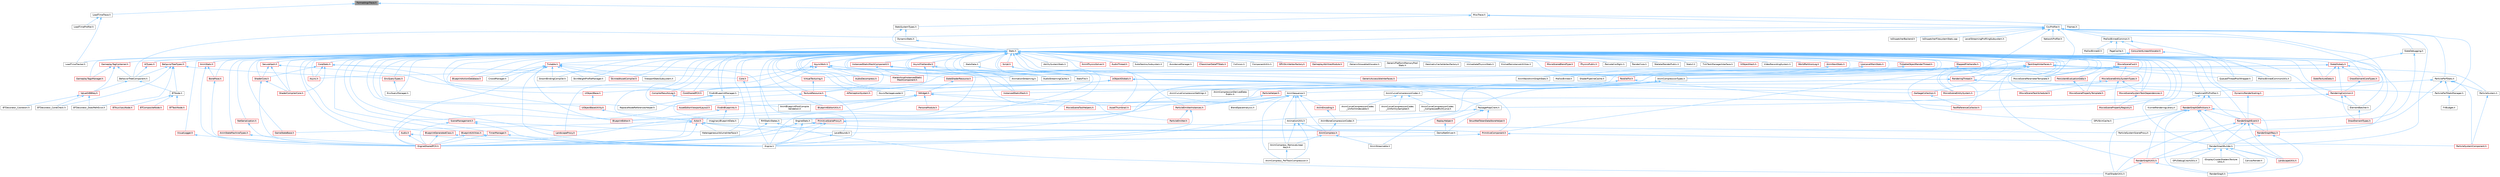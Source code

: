 digraph "FormatArgsTrace.h"
{
 // INTERACTIVE_SVG=YES
 // LATEX_PDF_SIZE
  bgcolor="transparent";
  edge [fontname=Helvetica,fontsize=10,labelfontname=Helvetica,labelfontsize=10];
  node [fontname=Helvetica,fontsize=10,shape=box,height=0.2,width=0.4];
  Node1 [id="Node000001",label="FormatArgsTrace.h",height=0.2,width=0.4,color="gray40", fillcolor="grey60", style="filled", fontcolor="black",tooltip=" "];
  Node1 -> Node2 [id="edge1_Node000001_Node000002",dir="back",color="steelblue1",style="solid",tooltip=" "];
  Node2 [id="Node000002",label="LoadTimeTrace.h",height=0.2,width=0.4,color="grey40", fillcolor="white", style="filled",URL="$d4/d7c/LoadTimeTrace_8h.html",tooltip=" "];
  Node2 -> Node3 [id="edge2_Node000002_Node000003",dir="back",color="steelblue1",style="solid",tooltip=" "];
  Node3 [id="Node000003",label="LoadTimeProfiler.h",height=0.2,width=0.4,color="grey40", fillcolor="white", style="filled",URL="$d6/da5/LoadTimeProfiler_8h.html",tooltip=" "];
  Node2 -> Node4 [id="edge3_Node000002_Node000004",dir="back",color="steelblue1",style="solid",tooltip=" "];
  Node4 [id="Node000004",label="LoadTimeTracker.h",height=0.2,width=0.4,color="grey40", fillcolor="white", style="filled",URL="$d4/dec/LoadTimeTracker_8h.html",tooltip=" "];
  Node1 -> Node5 [id="edge4_Node000001_Node000005",dir="back",color="steelblue1",style="solid",tooltip=" "];
  Node5 [id="Node000005",label="MiscTrace.h",height=0.2,width=0.4,color="grey40", fillcolor="white", style="filled",URL="$da/dcf/MiscTrace_8h.html",tooltip=" "];
  Node5 -> Node6 [id="edge5_Node000005_Node000006",dir="back",color="steelblue1",style="solid",tooltip=" "];
  Node6 [id="Node000006",label="CsvProfiler.h",height=0.2,width=0.4,color="grey40", fillcolor="white", style="filled",URL="$d1/d9f/CsvProfiler_8h.html",tooltip=" "];
  Node6 -> Node7 [id="edge6_Node000006_Node000007",dir="back",color="steelblue1",style="solid",tooltip=" "];
  Node7 [id="Node000007",label="AnimCompressionTypes.h",height=0.2,width=0.4,color="grey40", fillcolor="white", style="filled",URL="$d1/d3b/AnimCompressionTypes_8h.html",tooltip=" "];
  Node7 -> Node8 [id="edge7_Node000007_Node000008",dir="back",color="steelblue1",style="solid",tooltip=" "];
  Node8 [id="Node000008",label="AnimBoneCompressionCodec.h",height=0.2,width=0.4,color="grey40", fillcolor="white", style="filled",URL="$dd/dc3/AnimBoneCompressionCodec_8h.html",tooltip=" "];
  Node8 -> Node9 [id="edge8_Node000008_Node000009",dir="back",color="steelblue1",style="solid",tooltip=" "];
  Node9 [id="Node000009",label="AnimCompress.h",height=0.2,width=0.4,color="red", fillcolor="#FFF0F0", style="filled",URL="$dd/d6d/AnimCompress_8h.html",tooltip=" "];
  Node9 -> Node13 [id="edge9_Node000009_Node000013",dir="back",color="steelblue1",style="solid",tooltip=" "];
  Node13 [id="Node000013",label="AnimCompress_RemoveLinear\lKeys.h",height=0.2,width=0.4,color="grey40", fillcolor="white", style="filled",URL="$d1/d0a/AnimCompress__RemoveLinearKeys_8h.html",tooltip=" "];
  Node13 -> Node14 [id="edge10_Node000013_Node000014",dir="back",color="steelblue1",style="solid",tooltip=" "];
  Node14 [id="Node000014",label="AnimCompress_PerTrackCompression.h",height=0.2,width=0.4,color="grey40", fillcolor="white", style="filled",URL="$d1/d22/AnimCompress__PerTrackCompression_8h.html",tooltip=" "];
  Node9 -> Node16 [id="edge11_Node000009_Node000016",dir="back",color="steelblue1",style="solid",tooltip=" "];
  Node16 [id="Node000016",label="AnimStreamable.h",height=0.2,width=0.4,color="grey40", fillcolor="white", style="filled",URL="$d1/d46/AnimStreamable_8h.html",tooltip=" "];
  Node7 -> Node17 [id="edge12_Node000007_Node000017",dir="back",color="steelblue1",style="solid",tooltip=" "];
  Node17 [id="Node000017",label="AnimCompressionDerivedData\lPublic.h",height=0.2,width=0.4,color="grey40", fillcolor="white", style="filled",URL="$dc/d36/AnimCompressionDerivedDataPublic_8h.html",tooltip=" "];
  Node7 -> Node18 [id="edge13_Node000007_Node000018",dir="back",color="steelblue1",style="solid",tooltip=" "];
  Node18 [id="Node000018",label="AnimCurveCompressionCodec.h",height=0.2,width=0.4,color="grey40", fillcolor="white", style="filled",URL="$d3/d77/AnimCurveCompressionCodec_8h.html",tooltip=" "];
  Node18 -> Node19 [id="edge14_Node000018_Node000019",dir="back",color="steelblue1",style="solid",tooltip=" "];
  Node19 [id="Node000019",label="AnimCurveCompressionCodec\l_CompressedRichCurve.h",height=0.2,width=0.4,color="grey40", fillcolor="white", style="filled",URL="$db/d72/AnimCurveCompressionCodec__CompressedRichCurve_8h.html",tooltip=" "];
  Node18 -> Node20 [id="edge15_Node000018_Node000020",dir="back",color="steelblue1",style="solid",tooltip=" "];
  Node20 [id="Node000020",label="AnimCurveCompressionCodec\l_UniformIndexable.h",height=0.2,width=0.4,color="grey40", fillcolor="white", style="filled",URL="$d7/d0a/AnimCurveCompressionCodec__UniformIndexable_8h.html",tooltip=" "];
  Node18 -> Node21 [id="edge16_Node000018_Node000021",dir="back",color="steelblue1",style="solid",tooltip=" "];
  Node21 [id="Node000021",label="AnimCurveCompressionCodec\l_UniformlySampled.h",height=0.2,width=0.4,color="grey40", fillcolor="white", style="filled",URL="$da/d4c/AnimCurveCompressionCodec__UniformlySampled_8h.html",tooltip=" "];
  Node7 -> Node22 [id="edge17_Node000007_Node000022",dir="back",color="steelblue1",style="solid",tooltip=" "];
  Node22 [id="Node000022",label="AnimCurveCompressionSettings.h",height=0.2,width=0.4,color="grey40", fillcolor="white", style="filled",URL="$d0/d49/AnimCurveCompressionSettings_8h.html",tooltip=" "];
  Node7 -> Node23 [id="edge18_Node000007_Node000023",dir="back",color="steelblue1",style="solid",tooltip=" "];
  Node23 [id="Node000023",label="AnimSequence.h",height=0.2,width=0.4,color="grey40", fillcolor="white", style="filled",URL="$d0/d8a/AnimSequence_8h.html",tooltip=" "];
  Node23 -> Node24 [id="edge19_Node000023_Node000024",dir="back",color="steelblue1",style="solid",tooltip=" "];
  Node24 [id="Node000024",label="AnimBlueprintPostCompile\lValidation.h",height=0.2,width=0.4,color="grey40", fillcolor="white", style="filled",URL="$de/d1b/AnimBlueprintPostCompileValidation_8h.html",tooltip=" "];
  Node23 -> Node9 [id="edge20_Node000023_Node000009",dir="back",color="steelblue1",style="solid",tooltip=" "];
  Node23 -> Node14 [id="edge21_Node000023_Node000014",dir="back",color="steelblue1",style="solid",tooltip=" "];
  Node23 -> Node13 [id="edge22_Node000023_Node000013",dir="back",color="steelblue1",style="solid",tooltip=" "];
  Node23 -> Node25 [id="edge23_Node000023_Node000025",dir="back",color="steelblue1",style="solid",tooltip=" "];
  Node25 [id="Node000025",label="AnimEncoding.h",height=0.2,width=0.4,color="red", fillcolor="#FFF0F0", style="filled",URL="$d9/dfd/AnimEncoding_8h.html",tooltip=" "];
  Node25 -> Node8 [id="edge24_Node000025_Node000008",dir="back",color="steelblue1",style="solid",tooltip=" "];
  Node23 -> Node30 [id="edge25_Node000023_Node000030",dir="back",color="steelblue1",style="solid",tooltip=" "];
  Node30 [id="Node000030",label="AnimationUtils.h",height=0.2,width=0.4,color="grey40", fillcolor="white", style="filled",URL="$d6/db6/AnimationUtils_8h.html",tooltip=" "];
  Node30 -> Node9 [id="edge26_Node000030_Node000009",dir="back",color="steelblue1",style="solid",tooltip=" "];
  Node30 -> Node14 [id="edge27_Node000030_Node000014",dir="back",color="steelblue1",style="solid",tooltip=" "];
  Node30 -> Node13 [id="edge28_Node000030_Node000013",dir="back",color="steelblue1",style="solid",tooltip=" "];
  Node23 -> Node31 [id="edge29_Node000023_Node000031",dir="back",color="steelblue1",style="solid",tooltip=" "];
  Node31 [id="Node000031",label="BlendSpaceAnalysis.h",height=0.2,width=0.4,color="grey40", fillcolor="white", style="filled",URL="$d7/daf/BlendSpaceAnalysis_8h.html",tooltip=" "];
  Node23 -> Node32 [id="edge30_Node000023_Node000032",dir="back",color="steelblue1",style="solid",tooltip=" "];
  Node32 [id="Node000032",label="EngineSharedPCH.h",height=0.2,width=0.4,color="red", fillcolor="#FFF0F0", style="filled",URL="$dc/dbb/EngineSharedPCH_8h.html",tooltip=" "];
  Node23 -> Node34 [id="edge31_Node000023_Node000034",dir="back",color="steelblue1",style="solid",tooltip=" "];
  Node34 [id="Node000034",label="MovieSceneToolHelpers.h",height=0.2,width=0.4,color="red", fillcolor="#FFF0F0", style="filled",URL="$d4/d0e/MovieSceneToolHelpers_8h.html",tooltip=" "];
  Node23 -> Node39 [id="edge32_Node000023_Node000039",dir="back",color="steelblue1",style="solid",tooltip=" "];
  Node39 [id="Node000039",label="PersonaModule.h",height=0.2,width=0.4,color="red", fillcolor="#FFF0F0", style="filled",URL="$de/d74/PersonaModule_8h.html",tooltip=" "];
  Node7 -> Node16 [id="edge33_Node000007_Node000016",dir="back",color="steelblue1",style="solid",tooltip=" "];
  Node6 -> Node41 [id="edge34_Node000006_Node000041",dir="back",color="steelblue1",style="solid",tooltip=" "];
  Node41 [id="Node000041",label="BehaviorTreeComponent.h",height=0.2,width=0.4,color="grey40", fillcolor="white", style="filled",URL="$dc/d7b/BehaviorTreeComponent_8h.html",tooltip=" "];
  Node41 -> Node42 [id="edge35_Node000041_Node000042",dir="back",color="steelblue1",style="solid",tooltip=" "];
  Node42 [id="Node000042",label="BTNode.h",height=0.2,width=0.4,color="grey40", fillcolor="white", style="filled",URL="$d2/df3/BTNode_8h.html",tooltip=" "];
  Node42 -> Node43 [id="edge36_Node000042_Node000043",dir="back",color="steelblue1",style="solid",tooltip=" "];
  Node43 [id="Node000043",label="BTAuxiliaryNode.h",height=0.2,width=0.4,color="red", fillcolor="#FFF0F0", style="filled",URL="$d3/dfb/BTAuxiliaryNode_8h.html",tooltip=" "];
  Node42 -> Node70 [id="edge37_Node000042_Node000070",dir="back",color="steelblue1",style="solid",tooltip=" "];
  Node70 [id="Node000070",label="BTCompositeNode.h",height=0.2,width=0.4,color="red", fillcolor="#FFF0F0", style="filled",URL="$db/d01/BTCompositeNode_8h.html",tooltip=" "];
  Node42 -> Node76 [id="edge38_Node000042_Node000076",dir="back",color="steelblue1",style="solid",tooltip=" "];
  Node76 [id="Node000076",label="BTTaskNode.h",height=0.2,width=0.4,color="red", fillcolor="#FFF0F0", style="filled",URL="$d2/d10/BTTaskNode_8h.html",tooltip=" "];
  Node41 -> Node92 [id="edge39_Node000041_Node000092",dir="back",color="steelblue1",style="solid",tooltip=" "];
  Node92 [id="Node000092",label="ValueOrBBKey.h",height=0.2,width=0.4,color="red", fillcolor="#FFF0F0", style="filled",URL="$d4/d32/ValueOrBBKey_8h.html",tooltip=" "];
  Node92 -> Node53 [id="edge40_Node000092_Node000053",dir="back",color="steelblue1",style="solid",tooltip=" "];
  Node53 [id="Node000053",label="BTDecorator_ConeCheck.h",height=0.2,width=0.4,color="grey40", fillcolor="white", style="filled",URL="$dd/d41/BTDecorator__ConeCheck_8h.html",tooltip=" "];
  Node92 -> Node54 [id="edge41_Node000092_Node000054",dir="back",color="steelblue1",style="solid",tooltip=" "];
  Node54 [id="Node000054",label="BTDecorator_Cooldown.h",height=0.2,width=0.4,color="grey40", fillcolor="white", style="filled",URL="$d5/d82/BTDecorator__Cooldown_8h.html",tooltip=" "];
  Node92 -> Node55 [id="edge42_Node000092_Node000055",dir="back",color="steelblue1",style="solid",tooltip=" "];
  Node55 [id="Node000055",label="BTDecorator_DoesPathExist.h",height=0.2,width=0.4,color="grey40", fillcolor="white", style="filled",URL="$d2/d5c/BTDecorator__DoesPathExist_8h.html",tooltip=" "];
  Node6 -> Node93 [id="edge43_Node000006_Node000093",dir="back",color="steelblue1",style="solid",tooltip=" "];
  Node93 [id="Node000093",label="FindInBlueprintManager.h",height=0.2,width=0.4,color="grey40", fillcolor="white", style="filled",URL="$db/d3b/FindInBlueprintManager_8h.html",tooltip=" "];
  Node93 -> Node94 [id="edge44_Node000093_Node000094",dir="back",color="steelblue1",style="solid",tooltip=" "];
  Node94 [id="Node000094",label="FindInBlueprints.h",height=0.2,width=0.4,color="red", fillcolor="#FFF0F0", style="filled",URL="$d0/d27/FindInBlueprints_8h.html",tooltip=" "];
  Node94 -> Node95 [id="edge45_Node000094_Node000095",dir="back",color="steelblue1",style="solid",tooltip=" "];
  Node95 [id="Node000095",label="BlueprintEditor.h",height=0.2,width=0.4,color="red", fillcolor="#FFF0F0", style="filled",URL="$df/d7d/BlueprintEditor_8h.html",tooltip=" "];
  Node94 -> Node113 [id="edge46_Node000094_Node000113",dir="back",color="steelblue1",style="solid",tooltip=" "];
  Node113 [id="Node000113",label="ImaginaryBlueprintData.h",height=0.2,width=0.4,color="grey40", fillcolor="white", style="filled",URL="$d9/d16/ImaginaryBlueprintData_8h.html",tooltip=" "];
  Node93 -> Node113 [id="edge47_Node000093_Node000113",dir="back",color="steelblue1",style="solid",tooltip=" "];
  Node93 -> Node114 [id="edge48_Node000093_Node000114",dir="back",color="steelblue1",style="solid",tooltip=" "];
  Node114 [id="Node000114",label="ReplaceNodeReferencesHelper.h",height=0.2,width=0.4,color="grey40", fillcolor="white", style="filled",URL="$de/d84/ReplaceNodeReferencesHelper_8h.html",tooltip=" "];
  Node6 -> Node115 [id="edge49_Node000006_Node000115",dir="back",color="steelblue1",style="solid",tooltip=" "];
  Node115 [id="Node000115",label="IoDispatcherBackend.h",height=0.2,width=0.4,color="grey40", fillcolor="white", style="filled",URL="$d3/df3/IoDispatcherBackend_8h.html",tooltip=" "];
  Node6 -> Node116 [id="edge50_Node000006_Node000116",dir="back",color="steelblue1",style="solid",tooltip=" "];
  Node116 [id="Node000116",label="IoDispatcherFilesystemStats.cpp",height=0.2,width=0.4,color="grey40", fillcolor="white", style="filled",URL="$d8/d03/IoDispatcherFilesystemStats_8cpp.html",tooltip=" "];
  Node6 -> Node117 [id="edge51_Node000006_Node000117",dir="back",color="steelblue1",style="solid",tooltip=" "];
  Node117 [id="Node000117",label="LevelStreamingProfilingSubsystem.h",height=0.2,width=0.4,color="grey40", fillcolor="white", style="filled",URL="$de/d7f/LevelStreamingProfilingSubsystem_8h.html",tooltip=" "];
  Node6 -> Node118 [id="edge52_Node000006_Node000118",dir="back",color="steelblue1",style="solid",tooltip=" "];
  Node118 [id="Node000118",label="MallocBinnedCommon.h",height=0.2,width=0.4,color="grey40", fillcolor="white", style="filled",URL="$d9/d32/MallocBinnedCommon_8h.html",tooltip=" "];
  Node118 -> Node119 [id="edge53_Node000118_Node000119",dir="back",color="steelblue1",style="solid",tooltip=" "];
  Node119 [id="Node000119",label="ConcurrentLinearAllocator.h",height=0.2,width=0.4,color="red", fillcolor="#FFF0F0", style="filled",URL="$d7/d84/ConcurrentLinearAllocator_8h.html",tooltip=" "];
  Node119 -> Node1911 [id="edge54_Node000119_Node001911",dir="back",color="steelblue1",style="solid",tooltip=" "];
  Node1911 [id="Node001911",label="ParallelFor.h",height=0.2,width=0.4,color="red", fillcolor="#FFF0F0", style="filled",URL="$d2/da1/ParallelFor_8h.html",tooltip=" "];
  Node1911 -> Node1914 [id="edge55_Node001911_Node001914",dir="back",color="steelblue1",style="solid",tooltip=" "];
  Node1914 [id="Node001914",label="CoreSharedPCH.h",height=0.2,width=0.4,color="red", fillcolor="#FFF0F0", style="filled",URL="$d8/de5/CoreSharedPCH_8h.html",tooltip=" "];
  Node1911 -> Node1920 [id="edge56_Node001911_Node001920",dir="back",color="steelblue1",style="solid",tooltip=" "];
  Node1920 [id="Node001920",label="FastReferenceCollector.h",height=0.2,width=0.4,color="red", fillcolor="#FFF0F0", style="filled",URL="$dd/d44/FastReferenceCollector_8h.html",tooltip=" "];
  Node119 -> Node2024 [id="edge57_Node000119_Node002024",dir="back",color="steelblue1",style="solid",tooltip=" "];
  Node2024 [id="Node002024",label="QueuedThreadPoolWrapper.h",height=0.2,width=0.4,color="grey40", fillcolor="white", style="filled",URL="$dc/d5f/QueuedThreadPoolWrapper_8h.html",tooltip=" "];
  Node119 -> Node3129 [id="edge58_Node000119_Node003129",dir="back",color="steelblue1",style="solid",tooltip=" "];
  Node3129 [id="Node003129",label="TaskGraphInterfaces.h",height=0.2,width=0.4,color="red", fillcolor="#FFF0F0", style="filled",URL="$d2/d4c/TaskGraphInterfaces_8h.html",tooltip=" "];
  Node3129 -> Node3130 [id="edge59_Node003129_Node003130",dir="back",color="steelblue1",style="solid",tooltip=" "];
  Node3130 [id="Node003130",label="Async.h",height=0.2,width=0.4,color="red", fillcolor="#FFF0F0", style="filled",URL="$d7/ddf/Async_8h.html",tooltip=" "];
  Node3129 -> Node1914 [id="edge60_Node003129_Node001914",dir="back",color="steelblue1",style="solid",tooltip=" "];
  Node3129 -> Node1920 [id="edge61_Node003129_Node001920",dir="back",color="steelblue1",style="solid",tooltip=" "];
  Node3129 -> Node3154 [id="edge62_Node003129_Node003154",dir="back",color="steelblue1",style="solid",tooltip=" "];
  Node3154 [id="Node003154",label="GenericAccessibleInterfaces.h",height=0.2,width=0.4,color="red", fillcolor="#FFF0F0", style="filled",URL="$d9/dbb/GenericAccessibleInterfaces_8h.html",tooltip=" "];
  Node3129 -> Node3160 [id="edge63_Node003129_Node003160",dir="back",color="steelblue1",style="solid",tooltip=" "];
  Node3160 [id="Node003160",label="MallocBinnedCommonUtils.h",height=0.2,width=0.4,color="grey40", fillcolor="white", style="filled",URL="$dc/ded/MallocBinnedCommonUtils_8h.html",tooltip=" "];
  Node3129 -> Node3245 [id="edge64_Node003129_Node003245",dir="back",color="steelblue1",style="solid",tooltip=" "];
  Node3245 [id="Node003245",label="MovieSceneEntitySystem.h",height=0.2,width=0.4,color="red", fillcolor="#FFF0F0", style="filled",URL="$dd/d4b/MovieSceneEntitySystem_8h.html",tooltip=" "];
  Node3129 -> Node3268 [id="edge65_Node003129_Node003268",dir="back",color="steelblue1",style="solid",tooltip=" "];
  Node3268 [id="Node003268",label="MovieSceneSystemTaskDependencies.h",height=0.2,width=0.4,color="red", fillcolor="#FFF0F0", style="filled",URL="$d5/d2b/MovieSceneSystemTaskDependencies_8h.html",tooltip=" "];
  Node3268 -> Node3175 [id="edge66_Node003268_Node003175",dir="back",color="steelblue1",style="solid",tooltip=" "];
  Node3175 [id="Node003175",label="MovieScenePropertyRegistry.h",height=0.2,width=0.4,color="red", fillcolor="#FFF0F0", style="filled",URL="$da/d00/MovieScenePropertyRegistry_8h.html",tooltip=" "];
  Node3129 -> Node1911 [id="edge67_Node003129_Node001911",dir="back",color="steelblue1",style="solid",tooltip=" "];
  Node3129 -> Node2491 [id="edge68_Node003129_Node002491",dir="back",color="steelblue1",style="solid",tooltip=" "];
  Node2491 [id="Node002491",label="ParticleSystem.h",height=0.2,width=0.4,color="grey40", fillcolor="white", style="filled",URL="$d7/d33/ParticleSystem_8h.html",tooltip=" "];
  Node2491 -> Node913 [id="edge69_Node002491_Node000913",dir="back",color="steelblue1",style="solid",tooltip=" "];
  Node913 [id="Node000913",label="ParticleSystemComponent.h",height=0.2,width=0.4,color="red", fillcolor="#FFF0F0", style="filled",URL="$d4/d17/ParticleSystemComponent_8h.html",tooltip=" "];
  Node3129 -> Node2024 [id="edge70_Node003129_Node002024",dir="back",color="steelblue1",style="solid",tooltip=" "];
  Node3129 -> Node3269 [id="edge71_Node003129_Node003269",dir="back",color="steelblue1",style="solid",tooltip=" "];
  Node3269 [id="Node003269",label="RHIStaticStates.h",height=0.2,width=0.4,color="grey40", fillcolor="white", style="filled",URL="$d3/d2b/RHIStaticStates_8h.html",tooltip=" "];
  Node3269 -> Node32 [id="edge72_Node003269_Node000032",dir="back",color="steelblue1",style="solid",tooltip=" "];
  Node3269 -> Node2146 [id="edge73_Node003269_Node002146",dir="back",color="steelblue1",style="solid",tooltip=" "];
  Node2146 [id="Node002146",label="PixelShaderUtils.h",height=0.2,width=0.4,color="grey40", fillcolor="white", style="filled",URL="$d1/dc7/PixelShaderUtils_8h.html",tooltip=" "];
  Node3129 -> Node2147 [id="edge74_Node003129_Node002147",dir="back",color="steelblue1",style="solid",tooltip=" "];
  Node2147 [id="Node002147",label="RenderingThread.h",height=0.2,width=0.4,color="red", fillcolor="#FFF0F0", style="filled",URL="$dc/df7/RenderingThread_8h.html",tooltip=" "];
  Node2147 -> Node32 [id="edge75_Node002147_Node000032",dir="back",color="steelblue1",style="solid",tooltip=" "];
  Node2147 -> Node873 [id="edge76_Node002147_Node000873",dir="back",color="steelblue1",style="solid",tooltip=" "];
  Node873 [id="Node000873",label="InstancedStaticMesh.h",height=0.2,width=0.4,color="red", fillcolor="#FFF0F0", style="filled",URL="$dd/d89/InstancedStaticMesh_8h.html",tooltip=" "];
  Node2147 -> Node2149 [id="edge77_Node002147_Node002149",dir="back",color="steelblue1",style="solid",tooltip=" "];
  Node2149 [id="Node002149",label="ParticlePerfStatsManager.h",height=0.2,width=0.4,color="grey40", fillcolor="white", style="filled",URL="$dd/db3/ParticlePerfStatsManager_8h.html",tooltip=" "];
  Node2149 -> Node2150 [id="edge78_Node002149_Node002150",dir="back",color="steelblue1",style="solid",tooltip=" "];
  Node2150 [id="Node002150",label="FXBudget.h",height=0.2,width=0.4,color="grey40", fillcolor="white", style="filled",URL="$dc/d8d/FXBudget_8h.html",tooltip=" "];
  Node2147 -> Node2151 [id="edge79_Node002147_Node002151",dir="back",color="steelblue1",style="solid",tooltip=" "];
  Node2151 [id="Node002151",label="RealtimeGPUProfiler.h",height=0.2,width=0.4,color="grey40", fillcolor="white", style="filled",URL="$d7/def/RealtimeGPUProfiler_8h.html",tooltip=" "];
  Node2151 -> Node796 [id="edge80_Node002151_Node000796",dir="back",color="steelblue1",style="solid",tooltip=" "];
  Node796 [id="Node000796",label="KismetRenderingLibrary.h",height=0.2,width=0.4,color="grey40", fillcolor="white", style="filled",URL="$dc/d9a/KismetRenderingLibrary_8h.html",tooltip=" "];
  Node2151 -> Node2152 [id="edge81_Node002151_Node002152",dir="back",color="steelblue1",style="solid",tooltip=" "];
  Node2152 [id="Node002152",label="RenderGraphDefinitions.h",height=0.2,width=0.4,color="red", fillcolor="#FFF0F0", style="filled",URL="$df/d67/RenderGraphDefinitions_8h.html",tooltip=" "];
  Node2152 -> Node2154 [id="edge82_Node002152_Node002154",dir="back",color="steelblue1",style="solid",tooltip=" "];
  Node2154 [id="Node002154",label="GPUSkinCache.h",height=0.2,width=0.4,color="grey40", fillcolor="white", style="filled",URL="$d0/d2d/GPUSkinCache_8h.html",tooltip=" "];
  Node2152 -> Node2120 [id="edge83_Node002152_Node002120",dir="back",color="steelblue1",style="solid",tooltip=" "];
  Node2120 [id="Node002120",label="LandscapeUtils.h",height=0.2,width=0.4,color="red", fillcolor="#FFF0F0", style="filled",URL="$d0/dc0/LandscapeUtils_8h.html",tooltip=" "];
  Node2152 -> Node2146 [id="edge84_Node002152_Node002146",dir="back",color="steelblue1",style="solid",tooltip=" "];
  Node2152 -> Node2124 [id="edge85_Node002152_Node002124",dir="back",color="steelblue1",style="solid",tooltip=" "];
  Node2124 [id="Node002124",label="RenderGraph.h",height=0.2,width=0.4,color="grey40", fillcolor="white", style="filled",URL="$d7/dd9/RenderGraph_8h.html",tooltip=" "];
  Node2152 -> Node2116 [id="edge86_Node002152_Node002116",dir="back",color="steelblue1",style="solid",tooltip=" "];
  Node2116 [id="Node002116",label="RenderGraphBuilder.h",height=0.2,width=0.4,color="grey40", fillcolor="white", style="filled",URL="$d4/d7b/RenderGraphBuilder_8h.html",tooltip=" "];
  Node2116 -> Node2117 [id="edge87_Node002116_Node002117",dir="back",color="steelblue1",style="solid",tooltip=" "];
  Node2117 [id="Node002117",label="CanvasRender.h",height=0.2,width=0.4,color="grey40", fillcolor="white", style="filled",URL="$d8/d32/CanvasRender_8h.html",tooltip=" "];
  Node2116 -> Node2118 [id="edge88_Node002116_Node002118",dir="back",color="steelblue1",style="solid",tooltip=" "];
  Node2118 [id="Node002118",label="GPUDebugCrashUtils.h",height=0.2,width=0.4,color="grey40", fillcolor="white", style="filled",URL="$d4/df2/GPUDebugCrashUtils_8h.html",tooltip=" "];
  Node2116 -> Node2119 [id="edge89_Node002116_Node002119",dir="back",color="steelblue1",style="solid",tooltip=" "];
  Node2119 [id="Node002119",label="IDisplayClusterShadersTexture\lUtils.h",height=0.2,width=0.4,color="grey40", fillcolor="white", style="filled",URL="$d3/d83/IDisplayClusterShadersTextureUtils_8h.html",tooltip=" "];
  Node2116 -> Node2120 [id="edge90_Node002116_Node002120",dir="back",color="steelblue1",style="solid",tooltip=" "];
  Node2116 -> Node2124 [id="edge91_Node002116_Node002124",dir="back",color="steelblue1",style="solid",tooltip=" "];
  Node2116 -> Node2125 [id="edge92_Node002116_Node002125",dir="back",color="steelblue1",style="solid",tooltip=" "];
  Node2125 [id="Node002125",label="RenderGraphUtils.h",height=0.2,width=0.4,color="red", fillcolor="#FFF0F0", style="filled",URL="$d6/d45/RenderGraphUtils_8h.html",tooltip=" "];
  Node2125 -> Node2146 [id="edge93_Node002125_Node002146",dir="back",color="steelblue1",style="solid",tooltip=" "];
  Node2125 -> Node2124 [id="edge94_Node002125_Node002124",dir="back",color="steelblue1",style="solid",tooltip=" "];
  Node2152 -> Node2160 [id="edge95_Node002152_Node002160",dir="back",color="steelblue1",style="solid",tooltip=" "];
  Node2160 [id="Node002160",label="RenderGraphEvent.h",height=0.2,width=0.4,color="red", fillcolor="#FFF0F0", style="filled",URL="$db/dbb/RenderGraphEvent_8h.html",tooltip=" "];
  Node2160 -> Node2120 [id="edge96_Node002160_Node002120",dir="back",color="steelblue1",style="solid",tooltip=" "];
  Node2160 -> Node2146 [id="edge97_Node002160_Node002146",dir="back",color="steelblue1",style="solid",tooltip=" "];
  Node2160 -> Node2116 [id="edge98_Node002160_Node002116",dir="back",color="steelblue1",style="solid",tooltip=" "];
  Node2160 -> Node2162 [id="edge99_Node002160_Node002162",dir="back",color="steelblue1",style="solid",tooltip=" "];
  Node2162 [id="Node002162",label="RenderGraphPass.h",height=0.2,width=0.4,color="red", fillcolor="#FFF0F0", style="filled",URL="$de/d49/RenderGraphPass_8h.html",tooltip=" "];
  Node2162 -> Node2124 [id="edge100_Node002162_Node002124",dir="back",color="steelblue1",style="solid",tooltip=" "];
  Node2162 -> Node2116 [id="edge101_Node002162_Node002116",dir="back",color="steelblue1",style="solid",tooltip=" "];
  Node2160 -> Node2125 [id="edge102_Node002160_Node002125",dir="back",color="steelblue1",style="solid",tooltip=" "];
  Node2152 -> Node2162 [id="edge103_Node002152_Node002162",dir="back",color="steelblue1",style="solid",tooltip=" "];
  Node2152 -> Node2125 [id="edge104_Node002152_Node002125",dir="back",color="steelblue1",style="solid",tooltip=" "];
  Node2151 -> Node2160 [id="edge105_Node002151_Node002160",dir="back",color="steelblue1",style="solid",tooltip=" "];
  Node3129 -> Node3271 [id="edge106_Node003129_Node003271",dir="back",color="steelblue1",style="solid",tooltip=" "];
  Node3271 [id="Node003271",label="VirtualTexturing.h",height=0.2,width=0.4,color="red", fillcolor="#FFF0F0", style="filled",URL="$da/da6/VirtualTexturing_8h.html",tooltip=" "];
  Node3271 -> Node2097 [id="edge107_Node003271_Node002097",dir="back",color="steelblue1",style="solid",tooltip=" "];
  Node2097 [id="Node002097",label="TextureResource.h",height=0.2,width=0.4,color="red", fillcolor="#FFF0F0", style="filled",URL="$dd/df3/TextureResource_8h.html",tooltip=" "];
  Node2097 -> Node139 [id="edge108_Node002097_Node000139",dir="back",color="steelblue1",style="solid",tooltip=" "];
  Node139 [id="Node000139",label="Engine.h",height=0.2,width=0.4,color="grey40", fillcolor="white", style="filled",URL="$d1/d34/Public_2Engine_8h.html",tooltip=" "];
  Node2097 -> Node32 [id="edge109_Node002097_Node000032",dir="back",color="steelblue1",style="solid",tooltip=" "];
  Node118 -> Node3277 [id="edge110_Node000118_Node003277",dir="back",color="steelblue1",style="solid",tooltip=" "];
  Node3277 [id="Node003277",label="MallocBinned2.h",height=0.2,width=0.4,color="grey40", fillcolor="white", style="filled",URL="$d7/ddf/MallocBinned2_8h.html",tooltip=" "];
  Node118 -> Node3160 [id="edge111_Node000118_Node003160",dir="back",color="steelblue1",style="solid",tooltip=" "];
  Node118 -> Node3278 [id="edge112_Node000118_Node003278",dir="back",color="steelblue1",style="solid",tooltip=" "];
  Node3278 [id="Node003278",label="PageCache.h",height=0.2,width=0.4,color="grey40", fillcolor="white", style="filled",URL="$db/d1f/PageCache_8h.html",tooltip=" "];
  Node6 -> Node3279 [id="edge113_Node000006_Node003279",dir="back",color="steelblue1",style="solid",tooltip=" "];
  Node3279 [id="Node003279",label="NetworkProfiler.h",height=0.2,width=0.4,color="grey40", fillcolor="white", style="filled",URL="$d4/d40/NetworkProfiler_8h.html",tooltip=" "];
  Node6 -> Node3280 [id="edge114_Node000006_Node003280",dir="back",color="steelblue1",style="solid",tooltip=" "];
  Node3280 [id="Node003280",label="PackageMapClient.h",height=0.2,width=0.4,color="grey40", fillcolor="white", style="filled",URL="$d8/d9b/PackageMapClient_8h.html",tooltip=" "];
  Node3280 -> Node959 [id="edge115_Node003280_Node000959",dir="back",color="steelblue1",style="solid",tooltip=" "];
  Node959 [id="Node000959",label="DemoNetDriver.h",height=0.2,width=0.4,color="grey40", fillcolor="white", style="filled",URL="$df/df9/DemoNetDriver_8h.html",tooltip=" "];
  Node3280 -> Node139 [id="edge116_Node003280_Node000139",dir="back",color="steelblue1",style="solid",tooltip=" "];
  Node3280 -> Node3281 [id="edge117_Node003280_Node003281",dir="back",color="steelblue1",style="solid",tooltip=" "];
  Node3281 [id="Node003281",label="ReplayHelper.h",height=0.2,width=0.4,color="red", fillcolor="#FFF0F0", style="filled",URL="$d4/d6f/ReplayHelper_8h.html",tooltip=" "];
  Node3281 -> Node959 [id="edge118_Node003281_Node000959",dir="back",color="steelblue1",style="solid",tooltip=" "];
  Node3280 -> Node1268 [id="edge119_Node003280_Node001268",dir="back",color="steelblue1",style="solid",tooltip=" "];
  Node1268 [id="Node001268",label="StructNetTokenDataStoreHelper.h",height=0.2,width=0.4,color="red", fillcolor="#FFF0F0", style="filled",URL="$d2/d63/StructNetTokenDataStoreHelper_8h.html",tooltip=" "];
  Node6 -> Node3282 [id="edge120_Node000006_Node003282",dir="back",color="steelblue1",style="solid",tooltip=" "];
  Node3282 [id="Node003282",label="ParticlePerfStats.h",height=0.2,width=0.4,color="grey40", fillcolor="white", style="filled",URL="$dd/df4/ParticlePerfStats_8h.html",tooltip=" "];
  Node3282 -> Node2247 [id="edge121_Node003282_Node002247",dir="back",color="steelblue1",style="solid",tooltip=" "];
  Node2247 [id="Node002247",label="ParticleHelper.h",height=0.2,width=0.4,color="red", fillcolor="#FFF0F0", style="filled",URL="$da/da6/ParticleHelper_8h.html",tooltip=" "];
  Node2247 -> Node2248 [id="edge122_Node002247_Node002248",dir="back",color="steelblue1",style="solid",tooltip=" "];
  Node2248 [id="Node002248",label="ParticleEmitterInstances.h",height=0.2,width=0.4,color="red", fillcolor="#FFF0F0", style="filled",URL="$d4/dd8/ParticleEmitterInstances_8h.html",tooltip=" "];
  Node2248 -> Node139 [id="edge123_Node002248_Node000139",dir="back",color="steelblue1",style="solid",tooltip=" "];
  Node2248 -> Node2249 [id="edge124_Node002248_Node002249",dir="back",color="steelblue1",style="solid",tooltip=" "];
  Node2249 [id="Node002249",label="ParticleEmitter.h",height=0.2,width=0.4,color="red", fillcolor="#FFF0F0", style="filled",URL="$da/d0d/ParticleEmitter_8h.html",tooltip=" "];
  Node3282 -> Node2149 [id="edge125_Node003282_Node002149",dir="back",color="steelblue1",style="solid",tooltip=" "];
  Node3282 -> Node2491 [id="edge126_Node003282_Node002491",dir="back",color="steelblue1",style="solid",tooltip=" "];
  Node3282 -> Node913 [id="edge127_Node003282_Node000913",dir="back",color="steelblue1",style="solid",tooltip=" "];
  Node3282 -> Node407 [id="edge128_Node003282_Node000407",dir="back",color="steelblue1",style="solid",tooltip=" "];
  Node407 [id="Node000407",label="ParticleSystemSceneProxy.h",height=0.2,width=0.4,color="grey40", fillcolor="white", style="filled",URL="$dd/d25/ParticleSystemSceneProxy_8h.html",tooltip=" "];
  Node6 -> Node2149 [id="edge129_Node000006_Node002149",dir="back",color="steelblue1",style="solid",tooltip=" "];
  Node6 -> Node2151 [id="edge130_Node000006_Node002151",dir="back",color="steelblue1",style="solid",tooltip=" "];
  Node6 -> Node2116 [id="edge131_Node000006_Node002116",dir="back",color="steelblue1",style="solid",tooltip=" "];
  Node6 -> Node2160 [id="edge132_Node000006_Node002160",dir="back",color="steelblue1",style="solid",tooltip=" "];
  Node6 -> Node3283 [id="edge133_Node000006_Node003283",dir="back",color="steelblue1",style="solid",tooltip=" "];
  Node3283 [id="Node003283",label="SlateDebugging.h",height=0.2,width=0.4,color="grey40", fillcolor="white", style="filled",URL="$d1/dcc/SlateDebugging_8h.html",tooltip=" "];
  Node3283 -> Node3284 [id="edge134_Node003283_Node003284",dir="back",color="steelblue1",style="solid",tooltip=" "];
  Node3284 [id="Node003284",label="DrawElementTypes.h",height=0.2,width=0.4,color="red", fillcolor="#FFF0F0", style="filled",URL="$df/d5c/DrawElementTypes_8h.html",tooltip=" "];
  Node3283 -> Node3286 [id="edge135_Node003283_Node003286",dir="back",color="steelblue1",style="solid",tooltip=" "];
  Node3286 [id="Node003286",label="SlateGlobals.h",height=0.2,width=0.4,color="red", fillcolor="#FFF0F0", style="filled",URL="$d9/db9/SlateGlobals_8h.html",tooltip=" "];
  Node3286 -> Node3289 [id="edge136_Node003286_Node003289",dir="back",color="steelblue1",style="solid",tooltip=" "];
  Node3289 [id="Node003289",label="DrawElementCoreTypes.h",height=0.2,width=0.4,color="red", fillcolor="#FFF0F0", style="filled",URL="$dd/d93/DrawElementCoreTypes_8h.html",tooltip=" "];
  Node3289 -> Node3290 [id="edge137_Node003289_Node003290",dir="back",color="steelblue1",style="solid",tooltip=" "];
  Node3290 [id="Node003290",label="RenderingCommon.h",height=0.2,width=0.4,color="red", fillcolor="#FFF0F0", style="filled",URL="$d8/d62/RenderingCommon_8h.html",tooltip=" "];
  Node3290 -> Node2770 [id="edge138_Node003290_Node002770",dir="back",color="steelblue1",style="solid",tooltip=" "];
  Node2770 [id="Node002770",label="AssetThumbnail.h",height=0.2,width=0.4,color="red", fillcolor="#FFF0F0", style="filled",URL="$d7/d61/AssetThumbnail_8h.html",tooltip=" "];
  Node3290 -> Node3284 [id="edge139_Node003290_Node003284",dir="back",color="steelblue1",style="solid",tooltip=" "];
  Node3290 -> Node3292 [id="edge140_Node003290_Node003292",dir="back",color="steelblue1",style="solid",tooltip=" "];
  Node3292 [id="Node003292",label="ElementBatcher.h",height=0.2,width=0.4,color="grey40", fillcolor="white", style="filled",URL="$db/d00/ElementBatcher_8h.html",tooltip=" "];
  Node3292 -> Node3284 [id="edge141_Node003292_Node003284",dir="back",color="steelblue1",style="solid",tooltip=" "];
  Node3286 -> Node3292 [id="edge142_Node003286_Node003292",dir="back",color="steelblue1",style="solid",tooltip=" "];
  Node3286 -> Node3290 [id="edge143_Node003286_Node003290",dir="back",color="steelblue1",style="solid",tooltip=" "];
  Node3286 -> Node2769 [id="edge144_Node003286_Node002769",dir="back",color="steelblue1",style="solid",tooltip=" "];
  Node2769 [id="Node002769",label="SWidget.h",height=0.2,width=0.4,color="red", fillcolor="#FFF0F0", style="filled",URL="$dc/df5/SWidget_8h.html",tooltip=" "];
  Node2769 -> Node304 [id="edge145_Node002769_Node000304",dir="back",color="steelblue1",style="solid",tooltip=" "];
  Node304 [id="Node000304",label="AssetEditorViewportLayout.h",height=0.2,width=0.4,color="red", fillcolor="#FFF0F0", style="filled",URL="$df/d46/AssetEditorViewportLayout_8h.html",tooltip=" "];
  Node2769 -> Node2770 [id="edge146_Node002769_Node002770",dir="back",color="steelblue1",style="solid",tooltip=" "];
  Node2769 -> Node95 [id="edge147_Node002769_Node000095",dir="back",color="steelblue1",style="solid",tooltip=" "];
  Node2769 -> Node2777 [id="edge148_Node002769_Node002777",dir="back",color="steelblue1",style="solid",tooltip=" "];
  Node2777 [id="Node002777",label="BlueprintEditorUtils.h",height=0.2,width=0.4,color="red", fillcolor="#FFF0F0", style="filled",URL="$d7/d3d/BlueprintEditorUtils_8h.html",tooltip=" "];
  Node2769 -> Node94 [id="edge149_Node002769_Node000094",dir="back",color="steelblue1",style="solid",tooltip=" "];
  Node2769 -> Node34 [id="edge150_Node002769_Node000034",dir="back",color="steelblue1",style="solid",tooltip=" "];
  Node2769 -> Node39 [id="edge151_Node002769_Node000039",dir="back",color="steelblue1",style="solid",tooltip=" "];
  Node3286 -> Node3300 [id="edge152_Node003286_Node003300",dir="back",color="steelblue1",style="solid",tooltip=" "];
  Node3300 [id="Node003300",label="SlateShaderResource.h",height=0.2,width=0.4,color="red", fillcolor="#FFF0F0", style="filled",URL="$d9/dfd/SlateShaderResource_8h.html",tooltip=" "];
  Node3300 -> Node2769 [id="edge153_Node003300_Node002769",dir="back",color="steelblue1",style="solid",tooltip=" "];
  Node3286 -> Node3302 [id="edge154_Node003286_Node003302",dir="back",color="steelblue1",style="solid",tooltip=" "];
  Node3302 [id="Node003302",label="SlateTextureData.h",height=0.2,width=0.4,color="red", fillcolor="#FFF0F0", style="filled",URL="$d8/d77/SlateTextureData_8h.html",tooltip=" "];
  Node5 -> Node3305 [id="edge155_Node000005_Node003305",dir="back",color="steelblue1",style="solid",tooltip=" "];
  Node3305 [id="Node003305",label="Frames.h",height=0.2,width=0.4,color="grey40", fillcolor="white", style="filled",URL="$dd/da4/Frames_8h.html",tooltip=" "];
  Node5 -> Node3306 [id="edge156_Node000005_Node003306",dir="back",color="steelblue1",style="solid",tooltip=" "];
  Node3306 [id="Node003306",label="StatsSystemTypes.h",height=0.2,width=0.4,color="grey40", fillcolor="white", style="filled",URL="$d1/d5a/StatsSystemTypes_8h.html",tooltip=" "];
  Node3306 -> Node3307 [id="edge157_Node003306_Node003307",dir="back",color="steelblue1",style="solid",tooltip=" "];
  Node3307 [id="Node003307",label="DynamicStats.h",height=0.2,width=0.4,color="grey40", fillcolor="white", style="filled",URL="$dc/d24/DynamicStats_8h.html",tooltip=" "];
  Node3307 -> Node3308 [id="edge158_Node003307_Node003308",dir="back",color="steelblue1",style="solid",tooltip=" "];
  Node3308 [id="Node003308",label="Stats.h",height=0.2,width=0.4,color="grey40", fillcolor="white", style="filled",URL="$dc/d09/Stats_8h.html",tooltip=" "];
  Node3308 -> Node1080 [id="edge159_Node003308_Node001080",dir="back",color="steelblue1",style="solid",tooltip=" "];
  Node1080 [id="Node001080",label="AIPerceptionSystem.h",height=0.2,width=0.4,color="red", fillcolor="#FFF0F0", style="filled",URL="$d0/d08/AIPerceptionSystem_8h.html",tooltip=" "];
  Node3308 -> Node3309 [id="edge160_Node003308_Node003309",dir="back",color="steelblue1",style="solid",tooltip=" "];
  Node3309 [id="Node003309",label="AITypes.h",height=0.2,width=0.4,color="red", fillcolor="#FFF0F0", style="filled",URL="$dd/d64/AITypes_8h.html",tooltip=" "];
  Node3309 -> Node41 [id="edge161_Node003309_Node000041",dir="back",color="steelblue1",style="solid",tooltip=" "];
  Node3308 -> Node3315 [id="edge162_Node003308_Node003315",dir="back",color="steelblue1",style="solid",tooltip=" "];
  Node3315 [id="Node003315",label="AbilitySystemStats.h",height=0.2,width=0.4,color="grey40", fillcolor="white", style="filled",URL="$d2/d42/AbilitySystemStats_8h.html",tooltip=" "];
  Node3308 -> Node501 [id="edge163_Node003308_Node000501",dir="back",color="steelblue1",style="solid",tooltip=" "];
  Node501 [id="Node000501",label="Actor.h",height=0.2,width=0.4,color="red", fillcolor="#FFF0F0", style="filled",URL="$d0/d43/Actor_8h.html",tooltip=" "];
  Node501 -> Node959 [id="edge164_Node000501_Node000959",dir="back",color="steelblue1",style="solid",tooltip=" "];
  Node501 -> Node32 [id="edge165_Node000501_Node000032",dir="back",color="steelblue1",style="solid",tooltip=" "];
  Node501 -> Node963 [id="edge166_Node000501_Node000963",dir="back",color="steelblue1",style="solid",tooltip=" "];
  Node963 [id="Node000963",label="GameStateBase.h",height=0.2,width=0.4,color="red", fillcolor="#FFF0F0", style="filled",URL="$dd/db9/GameStateBase_8h.html",tooltip=" "];
  Node501 -> Node1174 [id="edge167_Node000501_Node001174",dir="back",color="steelblue1",style="solid",tooltip=" "];
  Node1174 [id="Node001174",label="HeterogeneousVolumeInterface.h",height=0.2,width=0.4,color="grey40", fillcolor="white", style="filled",URL="$d3/de3/HeterogeneousVolumeInterface_8h.html",tooltip=" "];
  Node501 -> Node662 [id="edge168_Node000501_Node000662",dir="back",color="steelblue1",style="solid",tooltip=" "];
  Node662 [id="Node000662",label="LandscapeProxy.h",height=0.2,width=0.4,color="red", fillcolor="#FFF0F0", style="filled",URL="$db/dae/LandscapeProxy_8h.html",tooltip=" "];
  Node501 -> Node1208 [id="edge169_Node000501_Node001208",dir="back",color="steelblue1",style="solid",tooltip=" "];
  Node1208 [id="Node001208",label="LevelBounds.h",height=0.2,width=0.4,color="grey40", fillcolor="white", style="filled",URL="$d8/d37/LevelBounds_8h.html",tooltip=" "];
  Node1208 -> Node139 [id="edge170_Node001208_Node000139",dir="back",color="steelblue1",style="solid",tooltip=" "];
  Node501 -> Node672 [id="edge171_Node000501_Node000672",dir="back",color="steelblue1",style="solid",tooltip=" "];
  Node672 [id="Node000672",label="PrimitiveComponent.h",height=0.2,width=0.4,color="red", fillcolor="#FFF0F0", style="filled",URL="$df/d9f/PrimitiveComponent_8h.html",tooltip=" "];
  Node672 -> Node32 [id="edge172_Node000672_Node000032",dir="back",color="steelblue1",style="solid",tooltip=" "];
  Node672 -> Node913 [id="edge173_Node000672_Node000913",dir="back",color="steelblue1",style="solid",tooltip=" "];
  Node3308 -> Node3316 [id="edge174_Node003308_Node003316",dir="back",color="steelblue1",style="solid",tooltip=" "];
  Node3316 [id="Node003316",label="AnimNextAnimGraphStats.h",height=0.2,width=0.4,color="grey40", fillcolor="white", style="filled",URL="$d0/d72/AnimNextAnimGraphStats_8h.html",tooltip=" "];
  Node3308 -> Node3317 [id="edge175_Node003308_Node003317",dir="back",color="steelblue1",style="solid",tooltip=" "];
  Node3317 [id="Node003317",label="AnimNextStats.h",height=0.2,width=0.4,color="red", fillcolor="#FFF0F0", style="filled",URL="$d6/de8/AnimNextStats_8h.html",tooltip=" "];
  Node3317 -> Node3316 [id="edge176_Node003317_Node003316",dir="back",color="steelblue1",style="solid",tooltip=" "];
  Node3308 -> Node3322 [id="edge177_Node003308_Node003322",dir="back",color="steelblue1",style="solid",tooltip=" "];
  Node3322 [id="Node003322",label="AnimPhysicsSolver.h",height=0.2,width=0.4,color="red", fillcolor="#FFF0F0", style="filled",URL="$d3/d8b/AnimPhysicsSolver_8h.html",tooltip=" "];
  Node3308 -> Node1596 [id="edge178_Node003308_Node001596",dir="back",color="steelblue1",style="solid",tooltip=" "];
  Node1596 [id="Node001596",label="AnimStateMachineTypes.h",height=0.2,width=0.4,color="red", fillcolor="#FFF0F0", style="filled",URL="$d2/dc8/AnimStateMachineTypes_8h.html",tooltip=" "];
  Node1596 -> Node32 [id="edge179_Node001596_Node000032",dir="back",color="steelblue1",style="solid",tooltip=" "];
  Node3308 -> Node3323 [id="edge180_Node003308_Node003323",dir="back",color="steelblue1",style="solid",tooltip=" "];
  Node3323 [id="Node003323",label="AnimStats.h",height=0.2,width=0.4,color="red", fillcolor="#FFF0F0", style="filled",URL="$d4/d2b/AnimStats_8h.html",tooltip=" "];
  Node3323 -> Node3327 [id="edge181_Node003323_Node003327",dir="back",color="steelblue1",style="solid",tooltip=" "];
  Node3327 [id="Node003327",label="BonePose.h",height=0.2,width=0.4,color="red", fillcolor="#FFF0F0", style="filled",URL="$dd/d83/BonePose_8h.html",tooltip=" "];
  Node3327 -> Node32 [id="edge182_Node003327_Node000032",dir="back",color="steelblue1",style="solid",tooltip=" "];
  Node3323 -> Node32 [id="edge183_Node003323_Node000032",dir="back",color="steelblue1",style="solid",tooltip=" "];
  Node3308 -> Node2033 [id="edge184_Node003308_Node002033",dir="back",color="steelblue1",style="solid",tooltip=" "];
  Node2033 [id="Node002033",label="AnimationStreaming.h",height=0.2,width=0.4,color="grey40", fillcolor="white", style="filled",URL="$d5/d44/AnimationStreaming_8h.html",tooltip=" "];
  Node3308 -> Node304 [id="edge185_Node003308_Node000304",dir="back",color="steelblue1",style="solid",tooltip=" "];
  Node3308 -> Node2770 [id="edge186_Node003308_Node002770",dir="back",color="steelblue1",style="solid",tooltip=" "];
  Node3308 -> Node3130 [id="edge187_Node003308_Node003130",dir="back",color="steelblue1",style="solid",tooltip=" "];
  Node3308 -> Node3347 [id="edge188_Node003308_Node003347",dir="back",color="steelblue1",style="solid",tooltip=" "];
  Node3347 [id="Node003347",label="AsyncFileHandle.h",height=0.2,width=0.4,color="red", fillcolor="#FFF0F0", style="filled",URL="$df/dc4/AsyncFileHandle_8h.html",tooltip=" "];
  Node3347 -> Node2033 [id="edge189_Node003347_Node002033",dir="back",color="steelblue1",style="solid",tooltip=" "];
  Node3347 -> Node2040 [id="edge190_Node003347_Node002040",dir="back",color="steelblue1",style="solid",tooltip=" "];
  Node2040 [id="Node002040",label="AudioStreamingCache.h",height=0.2,width=0.4,color="grey40", fillcolor="white", style="filled",URL="$d2/dc1/AudioStreamingCache_8h.html",tooltip=" "];
  Node3347 -> Node2097 [id="edge191_Node003347_Node002097",dir="back",color="steelblue1",style="solid",tooltip=" "];
  Node3308 -> Node3362 [id="edge192_Node003308_Node003362",dir="back",color="steelblue1",style="solid",tooltip=" "];
  Node3362 [id="Node003362",label="AsyncPackageLoader.h",height=0.2,width=0.4,color="grey40", fillcolor="white", style="filled",URL="$d6/de5/AsyncPackageLoader_8h.html",tooltip=" "];
  Node3308 -> Node2032 [id="edge193_Node003308_Node002032",dir="back",color="steelblue1",style="solid",tooltip=" "];
  Node2032 [id="Node002032",label="AsyncWork.h",height=0.2,width=0.4,color="red", fillcolor="#FFF0F0", style="filled",URL="$da/d9a/AsyncWork_8h.html",tooltip=" "];
  Node2032 -> Node2033 [id="edge194_Node002032_Node002033",dir="back",color="steelblue1",style="solid",tooltip=" "];
  Node2032 -> Node2037 [id="edge195_Node002032_Node002037",dir="back",color="steelblue1",style="solid",tooltip=" "];
  Node2037 [id="Node002037",label="AudioDecompress.h",height=0.2,width=0.4,color="red", fillcolor="#FFF0F0", style="filled",URL="$d9/dfd/AudioDecompress_8h.html",tooltip=" "];
  Node2032 -> Node2040 [id="edge196_Node002032_Node002040",dir="back",color="steelblue1",style="solid",tooltip=" "];
  Node2032 -> Node2041 [id="edge197_Node002032_Node002041",dir="back",color="steelblue1",style="solid",tooltip=" "];
  Node2041 [id="Node002041",label="Core.h",height=0.2,width=0.4,color="red", fillcolor="#FFF0F0", style="filled",URL="$d6/dd7/Core_8h.html",tooltip=" "];
  Node2041 -> Node139 [id="edge198_Node002041_Node000139",dir="back",color="steelblue1",style="solid",tooltip=" "];
  Node2032 -> Node1914 [id="edge199_Node002032_Node001914",dir="back",color="steelblue1",style="solid",tooltip=" "];
  Node2032 -> Node870 [id="edge200_Node002032_Node000870",dir="back",color="steelblue1",style="solid",tooltip=" "];
  Node870 [id="Node000870",label="HierarchicalInstancedStatic\lMeshComponent.h",height=0.2,width=0.4,color="red", fillcolor="#FFF0F0", style="filled",URL="$d3/ddb/HierarchicalInstancedStaticMeshComponent_8h.html",tooltip=" "];
  Node2032 -> Node662 [id="edge201_Node002032_Node000662",dir="back",color="steelblue1",style="solid",tooltip=" "];
  Node2032 -> Node2096 [id="edge202_Node002032_Node002096",dir="back",color="steelblue1",style="solid",tooltip=" "];
  Node2096 [id="Node002096",label="StatsFile.h",height=0.2,width=0.4,color="grey40", fillcolor="white", style="filled",URL="$d7/d3b/StatsFile_8h.html",tooltip=" "];
  Node2032 -> Node2097 [id="edge203_Node002032_Node002097",dir="back",color="steelblue1",style="solid",tooltip=" "];
  Node3308 -> Node3363 [id="edge204_Node003308_Node003363",dir="back",color="steelblue1",style="solid",tooltip=" "];
  Node3363 [id="Node003363",label="Audio.h",height=0.2,width=0.4,color="red", fillcolor="#FFF0F0", style="filled",URL="$d8/daa/Audio_8h.html",tooltip=" "];
  Node3363 -> Node139 [id="edge205_Node003363_Node000139",dir="back",color="steelblue1",style="solid",tooltip=" "];
  Node3363 -> Node32 [id="edge206_Node003363_Node000032",dir="back",color="steelblue1",style="solid",tooltip=" "];
  Node3308 -> Node2037 [id="edge207_Node003308_Node002037",dir="back",color="steelblue1",style="solid",tooltip=" "];
  Node3308 -> Node2040 [id="edge208_Node003308_Node002040",dir="back",color="steelblue1",style="solid",tooltip=" "];
  Node3308 -> Node2108 [id="edge209_Node003308_Node002108",dir="back",color="steelblue1",style="solid",tooltip=" "];
  Node2108 [id="Node002108",label="AudioThread.h",height=0.2,width=0.4,color="red", fillcolor="#FFF0F0", style="filled",URL="$de/de3/AudioThread_8h.html",tooltip=" "];
  Node3308 -> Node3370 [id="edge210_Node003308_Node003370",dir="back",color="steelblue1",style="solid",tooltip=" "];
  Node3370 [id="Node003370",label="AutoDestroySubsystem.h",height=0.2,width=0.4,color="grey40", fillcolor="white", style="filled",URL="$df/d26/AutoDestroySubsystem_8h.html",tooltip=" "];
  Node3308 -> Node3371 [id="edge211_Node003308_Node003371",dir="back",color="steelblue1",style="solid",tooltip=" "];
  Node3371 [id="Node003371",label="AvoidanceManager.h",height=0.2,width=0.4,color="grey40", fillcolor="white", style="filled",URL="$d8/de0/AvoidanceManager_8h.html",tooltip=" "];
  Node3308 -> Node3372 [id="edge212_Node003308_Node003372",dir="back",color="steelblue1",style="solid",tooltip=" "];
  Node3372 [id="Node003372",label="BehaviorTreeTypes.h",height=0.2,width=0.4,color="red", fillcolor="#FFF0F0", style="filled",URL="$db/d7c/BehaviorTreeTypes_8h.html",tooltip=" "];
  Node3372 -> Node53 [id="edge213_Node003372_Node000053",dir="back",color="steelblue1",style="solid",tooltip=" "];
  Node3372 -> Node55 [id="edge214_Node003372_Node000055",dir="back",color="steelblue1",style="solid",tooltip=" "];
  Node3372 -> Node42 [id="edge215_Node003372_Node000042",dir="back",color="steelblue1",style="solid",tooltip=" "];
  Node3372 -> Node41 [id="edge216_Node003372_Node000041",dir="back",color="steelblue1",style="solid",tooltip=" "];
  Node3372 -> Node3389 [id="edge217_Node003372_Node003389",dir="back",color="steelblue1",style="solid",tooltip=" "];
  Node3389 [id="Node003389",label="EnvQueryTypes.h",height=0.2,width=0.4,color="red", fillcolor="#FFF0F0", style="filled",URL="$dc/d70/EnvQueryTypes_8h.html",tooltip=" "];
  Node3389 -> Node1511 [id="edge218_Node003389_Node001511",dir="back",color="steelblue1",style="solid",tooltip=" "];
  Node1511 [id="Node001511",label="EnvQueryManager.h",height=0.2,width=0.4,color="grey40", fillcolor="white", style="filled",URL="$d1/db4/EnvQueryManager_8h.html",tooltip=" "];
  Node3308 -> Node3408 [id="edge219_Node003308_Node003408",dir="back",color="steelblue1",style="solid",tooltip=" "];
  Node3408 [id="Node003408",label="BlueprintActionDatabase.h",height=0.2,width=0.4,color="red", fillcolor="#FFF0F0", style="filled",URL="$d4/dae/BlueprintActionDatabase_8h.html",tooltip=" "];
  Node3308 -> Node95 [id="edge220_Node003308_Node000095",dir="back",color="steelblue1",style="solid",tooltip=" "];
  Node3308 -> Node2777 [id="edge221_Node003308_Node002777",dir="back",color="steelblue1",style="solid",tooltip=" "];
  Node3308 -> Node3410 [id="edge222_Node003308_Node003410",dir="back",color="steelblue1",style="solid",tooltip=" "];
  Node3410 [id="Node003410",label="BlueprintGeneratedClass.h",height=0.2,width=0.4,color="red", fillcolor="#FFF0F0", style="filled",URL="$d6/d77/BlueprintGeneratedClass_8h.html",tooltip=" "];
  Node3410 -> Node139 [id="edge223_Node003410_Node000139",dir="back",color="steelblue1",style="solid",tooltip=" "];
  Node3410 -> Node32 [id="edge224_Node003410_Node000032",dir="back",color="steelblue1",style="solid",tooltip=" "];
  Node3308 -> Node3413 [id="edge225_Node003308_Node003413",dir="back",color="steelblue1",style="solid",tooltip=" "];
  Node3413 [id="Node003413",label="BlueprintUtilities.h",height=0.2,width=0.4,color="red", fillcolor="#FFF0F0", style="filled",URL="$d6/de2/BlueprintUtilities_8h.html",tooltip=" "];
  Node3413 -> Node139 [id="edge226_Node003413_Node000139",dir="back",color="steelblue1",style="solid",tooltip=" "];
  Node3413 -> Node32 [id="edge227_Node003413_Node000032",dir="back",color="steelblue1",style="solid",tooltip=" "];
  Node3308 -> Node3327 [id="edge228_Node003308_Node003327",dir="back",color="steelblue1",style="solid",tooltip=" "];
  Node3308 -> Node3446 [id="edge229_Node003308_Node003446",dir="back",color="steelblue1",style="solid",tooltip=" "];
  Node3446 [id="Node003446",label="ChaosUserDataPTStats.h",height=0.2,width=0.4,color="red", fillcolor="#FFF0F0", style="filled",URL="$d1/d5b/ChaosUserDataPTStats_8h.html",tooltip=" "];
  Node3308 -> Node3448 [id="edge230_Node003308_Node003448",dir="back",color="steelblue1",style="solid",tooltip=" "];
  Node3448 [id="Node003448",label="Collision.h",height=0.2,width=0.4,color="grey40", fillcolor="white", style="filled",URL="$d9/d7d/Collision_8h.html",tooltip=" "];
  Node3308 -> Node3449 [id="edge231_Node003308_Node003449",dir="back",color="steelblue1",style="solid",tooltip=" "];
  Node3449 [id="Node003449",label="CompilerResultsLog.h",height=0.2,width=0.4,color="red", fillcolor="#FFF0F0", style="filled",URL="$dc/d68/CompilerResultsLog_8h.html",tooltip=" "];
  Node3449 -> Node24 [id="edge232_Node003449_Node000024",dir="back",color="steelblue1",style="solid",tooltip=" "];
  Node3308 -> Node1773 [id="edge233_Node003308_Node001773",dir="back",color="steelblue1",style="solid",tooltip=" "];
  Node1773 [id="Node001773",label="ComponentUtils.h",height=0.2,width=0.4,color="grey40", fillcolor="white", style="filled",URL="$d2/d9f/ComponentUtils_8h.html",tooltip=" "];
  Node3308 -> Node2041 [id="edge234_Node003308_Node002041",dir="back",color="steelblue1",style="solid",tooltip=" "];
  Node3308 -> Node1914 [id="edge235_Node003308_Node001914",dir="back",color="steelblue1",style="solid",tooltip=" "];
  Node3308 -> Node3579 [id="edge236_Node003308_Node003579",dir="back",color="steelblue1",style="solid",tooltip=" "];
  Node3579 [id="Node003579",label="CoreStats.h",height=0.2,width=0.4,color="red", fillcolor="#FFF0F0", style="filled",URL="$de/d2e/CoreStats_8h.html",tooltip=" "];
  Node3579 -> Node3130 [id="edge237_Node003579_Node003130",dir="back",color="steelblue1",style="solid",tooltip=" "];
  Node3579 -> Node2041 [id="edge238_Node003579_Node002041",dir="back",color="steelblue1",style="solid",tooltip=" "];
  Node3579 -> Node1914 [id="edge239_Node003579_Node001914",dir="back",color="steelblue1",style="solid",tooltip=" "];
  Node3579 -> Node2502 [id="edge240_Node003579_Node002502",dir="back",color="steelblue1",style="solid",tooltip=" "];
  Node2502 [id="Node002502",label="ShaderCompilerCore.h",height=0.2,width=0.4,color="red", fillcolor="#FFF0F0", style="filled",URL="$d0/d99/ShaderCompilerCore_8h.html",tooltip=" "];
  Node3579 -> Node2363 [id="edge241_Node003579_Node002363",dir="back",color="steelblue1",style="solid",tooltip=" "];
  Node2363 [id="Node002363",label="ShaderCore.h",height=0.2,width=0.4,color="red", fillcolor="#FFF0F0", style="filled",URL="$d2/dc9/ShaderCore_8h.html",tooltip=" "];
  Node2363 -> Node32 [id="edge242_Node002363_Node000032",dir="back",color="steelblue1",style="solid",tooltip=" "];
  Node2363 -> Node2502 [id="edge243_Node002363_Node002502",dir="back",color="steelblue1",style="solid",tooltip=" "];
  Node3308 -> Node3581 [id="edge244_Node003308_Node003581",dir="back",color="steelblue1",style="solid",tooltip=" "];
  Node3581 [id="Node003581",label="CrowdManager.h",height=0.2,width=0.4,color="grey40", fillcolor="white", style="filled",URL="$de/dec/CrowdManager_8h.html",tooltip=" "];
  Node3308 -> Node3289 [id="edge245_Node003308_Node003289",dir="back",color="steelblue1",style="solid",tooltip=" "];
  Node3308 -> Node3593 [id="edge246_Node003308_Node003593",dir="back",color="steelblue1",style="solid",tooltip=" "];
  Node3593 [id="Node003593",label="DynamicRenderScaling.h",height=0.2,width=0.4,color="red", fillcolor="#FFF0F0", style="filled",URL="$df/d37/DynamicRenderScaling_8h.html",tooltip=" "];
  Node3593 -> Node2160 [id="edge247_Node003593_Node002160",dir="back",color="steelblue1",style="solid",tooltip=" "];
  Node3308 -> Node3292 [id="edge248_Node003308_Node003292",dir="back",color="steelblue1",style="solid",tooltip=" "];
  Node3308 -> Node3595 [id="edge249_Node003308_Node003595",dir="back",color="steelblue1",style="solid",tooltip=" "];
  Node3595 [id="Node003595",label="EngineStats.h",height=0.2,width=0.4,color="grey40", fillcolor="white", style="filled",URL="$dd/da1/EngineStats_8h.html",tooltip=" "];
  Node3595 -> Node139 [id="edge250_Node003595_Node000139",dir="back",color="steelblue1",style="solid",tooltip=" "];
  Node3595 -> Node32 [id="edge251_Node003595_Node000032",dir="back",color="steelblue1",style="solid",tooltip=" "];
  Node3595 -> Node672 [id="edge252_Node003595_Node000672",dir="back",color="steelblue1",style="solid",tooltip=" "];
  Node3308 -> Node1511 [id="edge253_Node003308_Node001511",dir="back",color="steelblue1",style="solid",tooltip=" "];
  Node3308 -> Node3389 [id="edge254_Node003308_Node003389",dir="back",color="steelblue1",style="solid",tooltip=" "];
  Node3308 -> Node1920 [id="edge255_Node003308_Node001920",dir="back",color="steelblue1",style="solid",tooltip=" "];
  Node3308 -> Node93 [id="edge256_Node003308_Node000093",dir="back",color="steelblue1",style="solid",tooltip=" "];
  Node3308 -> Node2154 [id="edge257_Node003308_Node002154",dir="back",color="steelblue1",style="solid",tooltip=" "];
  Node3308 -> Node1556 [id="edge258_Node003308_Node001556",dir="back",color="steelblue1",style="solid",tooltip=" "];
  Node1556 [id="Node001556",label="GPUSkinVertexFactory.h",height=0.2,width=0.4,color="red", fillcolor="#FFF0F0", style="filled",URL="$db/dcc/GPUSkinVertexFactory_8h.html",tooltip=" "];
  Node3308 -> Node963 [id="edge259_Node003308_Node000963",dir="back",color="steelblue1",style="solid",tooltip=" "];
  Node3308 -> Node3596 [id="edge260_Node003308_Node003596",dir="back",color="steelblue1",style="solid",tooltip=" "];
  Node3596 [id="Node003596",label="GameplayAbilitiesModule.h",height=0.2,width=0.4,color="red", fillcolor="#FFF0F0", style="filled",URL="$d3/d9a/GameplayAbilitiesModule_8h.html",tooltip=" "];
  Node3308 -> Node3597 [id="edge261_Node003308_Node003597",dir="back",color="steelblue1",style="solid",tooltip=" "];
  Node3597 [id="Node003597",label="GameplayTagContainer.h",height=0.2,width=0.4,color="red", fillcolor="#FFF0F0", style="filled",URL="$d1/d5c/GameplayTagContainer_8h.html",tooltip=" "];
  Node3597 -> Node41 [id="edge262_Node003597_Node000041",dir="back",color="steelblue1",style="solid",tooltip=" "];
  Node3597 -> Node3606 [id="edge263_Node003597_Node003606",dir="back",color="steelblue1",style="solid",tooltip=" "];
  Node3606 [id="Node003606",label="GameplayTagsManager.h",height=0.2,width=0.4,color="red", fillcolor="#FFF0F0", style="filled",URL="$d5/dc9/GameplayTagsManager_8h.html",tooltip=" "];
  Node3597 -> Node92 [id="edge264_Node003597_Node000092",dir="back",color="steelblue1",style="solid",tooltip=" "];
  Node3308 -> Node3606 [id="edge265_Node003308_Node003606",dir="back",color="steelblue1",style="solid",tooltip=" "];
  Node3308 -> Node3670 [id="edge266_Node003308_Node003670",dir="back",color="steelblue1",style="solid",tooltip=" "];
  Node3670 [id="Node003670",label="GarbageCollection.h",height=0.2,width=0.4,color="red", fillcolor="#FFF0F0", style="filled",URL="$d1/d85/GarbageCollection_8h.html",tooltip=" "];
  Node3670 -> Node1920 [id="edge267_Node003670_Node001920",dir="back",color="steelblue1",style="solid",tooltip=" "];
  Node3308 -> Node3154 [id="edge268_Node003308_Node003154",dir="back",color="steelblue1",style="solid",tooltip=" "];
  Node3308 -> Node5446 [id="edge269_Node003308_Node005446",dir="back",color="steelblue1",style="solid",tooltip=" "];
  Node5446 [id="Node005446",label="GenericGrowableAllocator.h",height=0.2,width=0.4,color="grey40", fillcolor="white", style="filled",URL="$df/d4c/GenericGrowableAllocator_8h.html",tooltip=" "];
  Node3308 -> Node5447 [id="edge270_Node003308_Node005447",dir="back",color="steelblue1",style="solid",tooltip=" "];
  Node5447 [id="Node005447",label="GenericPlatformMemoryPool\lStats.h",height=0.2,width=0.4,color="grey40", fillcolor="white", style="filled",URL="$d6/d10/GenericPlatformMemoryPoolStats_8h.html",tooltip=" "];
  Node3308 -> Node2233 [id="edge271_Node003308_Node002233",dir="back",color="steelblue1",style="solid",tooltip=" "];
  Node2233 [id="Node002233",label="GeometryCacheVertexFactory.h",height=0.2,width=0.4,color="grey40", fillcolor="white", style="filled",URL="$d2/d40/GeometryCacheVertexFactory_8h.html",tooltip=" "];
  Node3308 -> Node2705 [id="edge272_Node003308_Node002705",dir="back",color="steelblue1",style="solid",tooltip=" "];
  Node2705 [id="Node002705",label="GroomBindingCompiler.h",height=0.2,width=0.4,color="grey40", fillcolor="white", style="filled",URL="$d6/def/GroomBindingCompiler_8h.html",tooltip=" "];
  Node3308 -> Node1174 [id="edge273_Node003308_Node001174",dir="back",color="steelblue1",style="solid",tooltip=" "];
  Node3308 -> Node870 [id="edge274_Node003308_Node000870",dir="back",color="steelblue1",style="solid",tooltip=" "];
  Node3308 -> Node5448 [id="edge275_Node003308_Node005448",dir="back",color="steelblue1",style="solid",tooltip=" "];
  Node5448 [id="Node005448",label="IMovieSceneTaskScheduler.h",height=0.2,width=0.4,color="red", fillcolor="#FFF0F0", style="filled",URL="$df/d36/IMovieSceneTaskScheduler_8h.html",tooltip=" "];
  Node3308 -> Node5449 [id="edge276_Node003308_Node005449",dir="back",color="steelblue1",style="solid",tooltip=" "];
  Node5449 [id="Node005449",label="ImmediatePhysicsStats.h",height=0.2,width=0.4,color="grey40", fillcolor="white", style="filled",URL="$db/df3/ImmediatePhysicsStats_8h.html",tooltip=" "];
  Node3308 -> Node873 [id="edge277_Node003308_Node000873",dir="back",color="steelblue1",style="solid",tooltip=" "];
  Node3308 -> Node869 [id="edge278_Node003308_Node000869",dir="back",color="steelblue1",style="solid",tooltip=" "];
  Node869 [id="Node000869",label="InstancedStaticMeshComponent.h",height=0.2,width=0.4,color="red", fillcolor="#FFF0F0", style="filled",URL="$d8/d5d/InstancedStaticMeshComponent_8h.html",tooltip=" "];
  Node869 -> Node139 [id="edge279_Node000869_Node000139",dir="back",color="steelblue1",style="solid",tooltip=" "];
  Node869 -> Node870 [id="edge280_Node000869_Node000870",dir="back",color="steelblue1",style="solid",tooltip=" "];
  Node869 -> Node873 [id="edge281_Node000869_Node000873",dir="back",color="steelblue1",style="solid",tooltip=" "];
  Node3308 -> Node180 [id="edge282_Node003308_Node000180",dir="back",color="steelblue1",style="solid",tooltip=" "];
  Node180 [id="Node000180",label="KismetReinstanceUtilities.h",height=0.2,width=0.4,color="grey40", fillcolor="white", style="filled",URL="$d4/dae/KismetReinstanceUtilities_8h.html",tooltip=" "];
  Node3308 -> Node662 [id="edge283_Node003308_Node000662",dir="back",color="steelblue1",style="solid",tooltip=" "];
  Node3308 -> Node1208 [id="edge284_Node003308_Node001208",dir="back",color="steelblue1",style="solid",tooltip=" "];
  Node3308 -> Node4 [id="edge285_Node003308_Node000004",dir="back",color="steelblue1",style="solid",tooltip=" "];
  Node3308 -> Node5450 [id="edge286_Node003308_Node005450",dir="back",color="steelblue1",style="solid",tooltip=" "];
  Node5450 [id="Node005450",label="LowLevelMemStats.h",height=0.2,width=0.4,color="red", fillcolor="#FFF0F0", style="filled",URL="$d6/d08/LowLevelMemStats_8h.html",tooltip=" "];
  Node5450 -> Node5451 [id="edge287_Node005450_Node005451",dir="back",color="steelblue1",style="solid",tooltip=" "];
  Node5451 [id="Node005451",label="MallocBinned.h",height=0.2,width=0.4,color="grey40", fillcolor="white", style="filled",URL="$d5/dd9/MallocBinned_8h.html",tooltip=" "];
  Node3308 -> Node5451 [id="edge288_Node003308_Node005451",dir="back",color="steelblue1",style="solid",tooltip=" "];
  Node3308 -> Node3160 [id="edge289_Node003308_Node003160",dir="back",color="steelblue1",style="solid",tooltip=" "];
  Node3308 -> Node5453 [id="edge290_Node003308_Node005453",dir="back",color="steelblue1",style="solid",tooltip=" "];
  Node5453 [id="Node005453",label="MappedFileHandle.h",height=0.2,width=0.4,color="red", fillcolor="#FFF0F0", style="filled",URL="$d5/d8d/MappedFileHandle_8h.html",tooltip=" "];
  Node5453 -> Node7 [id="edge291_Node005453_Node000007",dir="back",color="steelblue1",style="solid",tooltip=" "];
  Node3308 -> Node5054 [id="edge292_Node003308_Node005054",dir="back",color="steelblue1",style="solid",tooltip=" "];
  Node5054 [id="Node005054",label="MovieSceneBlendType.h",height=0.2,width=0.4,color="red", fillcolor="#FFF0F0", style="filled",URL="$d9/d2d/MovieSceneBlendType_8h.html",tooltip=" "];
  Node3308 -> Node3245 [id="edge293_Node003308_Node003245",dir="back",color="steelblue1",style="solid",tooltip=" "];
  Node3308 -> Node5455 [id="edge294_Node003308_Node005455",dir="back",color="steelblue1",style="solid",tooltip=" "];
  Node5455 [id="Node005455",label="MovieSceneEntitySystemTypes.h",height=0.2,width=0.4,color="red", fillcolor="#FFF0F0", style="filled",URL="$da/d32/MovieSceneEntitySystemTypes_8h.html",tooltip=" "];
  Node5455 -> Node5448 [id="edge295_Node005455_Node005448",dir="back",color="steelblue1",style="solid",tooltip=" "];
  Node5455 -> Node3245 [id="edge296_Node005455_Node003245",dir="back",color="steelblue1",style="solid",tooltip=" "];
  Node5455 -> Node3175 [id="edge297_Node005455_Node003175",dir="back",color="steelblue1",style="solid",tooltip=" "];
  Node5455 -> Node3268 [id="edge298_Node005455_Node003268",dir="back",color="steelblue1",style="solid",tooltip=" "];
  Node3308 -> Node5466 [id="edge299_Node003308_Node005466",dir="back",color="steelblue1",style="solid",tooltip=" "];
  Node5466 [id="Node005466",label="MovieSceneFwd.h",height=0.2,width=0.4,color="red", fillcolor="#FFF0F0", style="filled",URL="$d7/d70/MovieSceneFwd_8h.html",tooltip=" "];
  Node5466 -> Node5455 [id="edge300_Node005466_Node005455",dir="back",color="steelblue1",style="solid",tooltip=" "];
  Node5466 -> Node1740 [id="edge301_Node005466_Node001740",dir="back",color="steelblue1",style="solid",tooltip=" "];
  Node1740 [id="Node001740",label="MovieSceneParameterTemplate.h",height=0.2,width=0.4,color="grey40", fillcolor="white", style="filled",URL="$d9/df3/MovieSceneParameterTemplate_8h.html",tooltip=" "];
  Node5466 -> Node1743 [id="edge302_Node005466_Node001743",dir="back",color="steelblue1",style="solid",tooltip=" "];
  Node1743 [id="Node001743",label="MovieScenePropertyTemplate.h",height=0.2,width=0.4,color="red", fillcolor="#FFF0F0", style="filled",URL="$d9/d24/MovieScenePropertyTemplate_8h.html",tooltip=" "];
  Node5466 -> Node5081 [id="edge303_Node005466_Node005081",dir="back",color="steelblue1",style="solid",tooltip=" "];
  Node5081 [id="Node005081",label="PersistentEvaluationData.h",height=0.2,width=0.4,color="red", fillcolor="#FFF0F0", style="filled",URL="$d2/d9b/PersistentEvaluationData_8h.html",tooltip=" "];
  Node5081 -> Node1743 [id="edge304_Node005081_Node001743",dir="back",color="steelblue1",style="solid",tooltip=" "];
  Node3308 -> Node1740 [id="edge305_Node003308_Node001740",dir="back",color="steelblue1",style="solid",tooltip=" "];
  Node3308 -> Node3175 [id="edge306_Node003308_Node003175",dir="back",color="steelblue1",style="solid",tooltip=" "];
  Node3308 -> Node1743 [id="edge307_Node003308_Node001743",dir="back",color="steelblue1",style="solid",tooltip=" "];
  Node3308 -> Node3268 [id="edge308_Node003308_Node003268",dir="back",color="steelblue1",style="solid",tooltip=" "];
  Node3308 -> Node4754 [id="edge309_Node003308_Node004754",dir="back",color="steelblue1",style="solid",tooltip=" "];
  Node4754 [id="Node004754",label="NetSerialization.h",height=0.2,width=0.4,color="red", fillcolor="#FFF0F0", style="filled",URL="$d6/dc9/NetSerialization_8h.html",tooltip=" "];
  Node4754 -> Node32 [id="edge310_Node004754_Node000032",dir="back",color="steelblue1",style="solid",tooltip=" "];
  Node3308 -> Node1911 [id="edge311_Node003308_Node001911",dir="back",color="steelblue1",style="solid",tooltip=" "];
  Node3308 -> Node2249 [id="edge312_Node003308_Node002249",dir="back",color="steelblue1",style="solid",tooltip=" "];
  Node3308 -> Node2248 [id="edge313_Node003308_Node002248",dir="back",color="steelblue1",style="solid",tooltip=" "];
  Node3308 -> Node5081 [id="edge314_Node003308_Node005081",dir="back",color="steelblue1",style="solid",tooltip=" "];
  Node3308 -> Node4903 [id="edge315_Node003308_Node004903",dir="back",color="steelblue1",style="solid",tooltip=" "];
  Node4903 [id="Node004903",label="PhysicsPublic.h",height=0.2,width=0.4,color="red", fillcolor="#FFF0F0", style="filled",URL="$de/de4/PhysicsPublic_8h.html",tooltip=" "];
  Node3308 -> Node672 [id="edge316_Node003308_Node000672",dir="back",color="steelblue1",style="solid",tooltip=" "];
  Node3308 -> Node2204 [id="edge317_Node003308_Node002204",dir="back",color="steelblue1",style="solid",tooltip=" "];
  Node2204 [id="Node002204",label="PrimitiveSceneProxy.h",height=0.2,width=0.4,color="red", fillcolor="#FFF0F0", style="filled",URL="$dc/d1e/PrimitiveSceneProxy_8h.html",tooltip=" "];
  Node2204 -> Node139 [id="edge318_Node002204_Node000139",dir="back",color="steelblue1",style="solid",tooltip=" "];
  Node2204 -> Node32 [id="edge319_Node002204_Node000032",dir="back",color="steelblue1",style="solid",tooltip=" "];
  Node2204 -> Node1174 [id="edge320_Node002204_Node001174",dir="back",color="steelblue1",style="solid",tooltip=" "];
  Node2204 -> Node407 [id="edge321_Node002204_Node000407",dir="back",color="steelblue1",style="solid",tooltip=" "];
  Node3308 -> Node2024 [id="edge322_Node003308_Node002024",dir="back",color="steelblue1",style="solid",tooltip=" "];
  Node3308 -> Node3269 [id="edge323_Node003308_Node003269",dir="back",color="steelblue1",style="solid",tooltip=" "];
  Node3308 -> Node2151 [id="edge324_Node003308_Node002151",dir="back",color="steelblue1",style="solid",tooltip=" "];
  Node3308 -> Node5498 [id="edge325_Node003308_Node005498",dir="back",color="steelblue1",style="solid",tooltip=" "];
  Node5498 [id="Node005498",label="RemoteConfigIni.h",height=0.2,width=0.4,color="grey40", fillcolor="white", style="filled",URL="$d3/de7/RemoteConfigIni_8h.html",tooltip=" "];
  Node3308 -> Node5499 [id="edge326_Node003308_Node005499",dir="back",color="steelblue1",style="solid",tooltip=" "];
  Node5499 [id="Node005499",label="RenderCore.h",height=0.2,width=0.4,color="grey40", fillcolor="white", style="filled",URL="$df/d4d/RenderCore_8h.html",tooltip=" "];
  Node3308 -> Node2116 [id="edge327_Node003308_Node002116",dir="back",color="steelblue1",style="solid",tooltip=" "];
  Node3308 -> Node2160 [id="edge328_Node003308_Node002160",dir="back",color="steelblue1",style="solid",tooltip=" "];
  Node3308 -> Node2162 [id="edge329_Node003308_Node002162",dir="back",color="steelblue1",style="solid",tooltip=" "];
  Node3308 -> Node2125 [id="edge330_Node003308_Node002125",dir="back",color="steelblue1",style="solid",tooltip=" "];
  Node3308 -> Node3290 [id="edge331_Node003308_Node003290",dir="back",color="steelblue1",style="solid",tooltip=" "];
  Node3308 -> Node2147 [id="edge332_Node003308_Node002147",dir="back",color="steelblue1",style="solid",tooltip=" "];
  Node3308 -> Node114 [id="edge333_Node003308_Node000114",dir="back",color="steelblue1",style="solid",tooltip=" "];
  Node3308 -> Node2769 [id="edge334_Node003308_Node002769",dir="back",color="steelblue1",style="solid",tooltip=" "];
  Node3308 -> Node2196 [id="edge335_Node003308_Node002196",dir="back",color="steelblue1",style="solid",tooltip=" "];
  Node2196 [id="Node002196",label="SceneManagement.h",height=0.2,width=0.4,color="red", fillcolor="#FFF0F0", style="filled",URL="$de/db9/SceneManagement_8h.html",tooltip=" "];
  Node2196 -> Node139 [id="edge336_Node002196_Node000139",dir="back",color="steelblue1",style="solid",tooltip=" "];
  Node2196 -> Node32 [id="edge337_Node002196_Node000032",dir="back",color="steelblue1",style="solid",tooltip=" "];
  Node2196 -> Node1174 [id="edge338_Node002196_Node001174",dir="back",color="steelblue1",style="solid",tooltip=" "];
  Node3308 -> Node5500 [id="edge339_Node003308_Node005500",dir="back",color="steelblue1",style="solid",tooltip=" "];
  Node5500 [id="Node005500",label="Script.h",height=0.2,width=0.4,color="red", fillcolor="#FFF0F0", style="filled",URL="$de/dc6/Script_8h.html",tooltip=" "];
  Node5500 -> Node6342 [id="edge340_Node005500_Node006342",dir="back",color="steelblue1",style="solid",tooltip=" "];
  Node6342 [id="Node006342",label="UObjectGlobals.h",height=0.2,width=0.4,color="red", fillcolor="#FFF0F0", style="filled",URL="$d0/da9/UObjectGlobals_8h.html",tooltip=" "];
  Node6342 -> Node1080 [id="edge341_Node006342_Node001080",dir="back",color="steelblue1",style="solid",tooltip=" "];
  Node6342 -> Node3362 [id="edge342_Node006342_Node003362",dir="back",color="steelblue1",style="solid",tooltip=" "];
  Node6342 -> Node93 [id="edge343_Node006342_Node000093",dir="back",color="steelblue1",style="solid",tooltip=" "];
  Node6342 -> Node3670 [id="edge344_Node006342_Node003670",dir="back",color="steelblue1",style="solid",tooltip=" "];
  Node6342 -> Node3245 [id="edge345_Node006342_Node003245",dir="back",color="steelblue1",style="solid",tooltip=" "];
  Node6342 -> Node3280 [id="edge346_Node006342_Node003280",dir="back",color="steelblue1",style="solid",tooltip=" "];
  Node6342 -> Node672 [id="edge347_Node006342_Node000672",dir="back",color="steelblue1",style="solid",tooltip=" "];
  Node6342 -> Node6258 [id="edge348_Node006342_Node006258",dir="back",color="steelblue1",style="solid",tooltip=" "];
  Node6258 [id="Node006258",label="UObjectBase.h",height=0.2,width=0.4,color="red", fillcolor="#FFF0F0", style="filled",URL="$df/d4a/UObjectBase_8h.html",tooltip=" "];
  Node6258 -> Node6263 [id="edge349_Node006258_Node006263",dir="back",color="steelblue1",style="solid",tooltip=" "];
  Node6263 [id="Node006263",label="UObjectBaseUtility.h",height=0.2,width=0.4,color="red", fillcolor="#FFF0F0", style="filled",URL="$d2/df9/UObjectBaseUtility_8h.html",tooltip=" "];
  Node6263 -> Node501 [id="edge350_Node006263_Node000501",dir="back",color="steelblue1",style="solid",tooltip=" "];
  Node3308 -> Node6405 [id="edge351_Node003308_Node006405",dir="back",color="steelblue1",style="solid",tooltip=" "];
  Node6405 [id="Node006405",label="SecureHash.h",height=0.2,width=0.4,color="red", fillcolor="#FFF0F0", style="filled",URL="$df/d38/SecureHash_8h.html",tooltip=" "];
  Node6405 -> Node1914 [id="edge352_Node006405_Node001914",dir="back",color="steelblue1",style="solid",tooltip=" "];
  Node6405 -> Node2502 [id="edge353_Node006405_Node002502",dir="back",color="steelblue1",style="solid",tooltip=" "];
  Node6405 -> Node2363 [id="edge354_Node006405_Node002363",dir="back",color="steelblue1",style="solid",tooltip=" "];
  Node3308 -> Node2502 [id="edge355_Node003308_Node002502",dir="back",color="steelblue1",style="solid",tooltip=" "];
  Node3308 -> Node2363 [id="edge356_Node003308_Node002363",dir="back",color="steelblue1",style="solid",tooltip=" "];
  Node3308 -> Node6443 [id="edge357_Node003308_Node006443",dir="back",color="steelblue1",style="solid",tooltip=" "];
  Node6443 [id="Node006443",label="ShaderPipelineCache.h",height=0.2,width=0.4,color="grey40", fillcolor="white", style="filled",URL="$de/d23/ShaderPipelineCache_8h.html",tooltip=" "];
  Node3308 -> Node862 [id="edge358_Node003308_Node000862",dir="back",color="steelblue1",style="solid",tooltip=" "];
  Node862 [id="Node000862",label="SkeletalRenderPublic.h",height=0.2,width=0.4,color="grey40", fillcolor="white", style="filled",URL="$d5/d40/SkeletalRenderPublic_8h.html",tooltip=" "];
  Node3308 -> Node863 [id="edge359_Node003308_Node000863",dir="back",color="steelblue1",style="solid",tooltip=" "];
  Node863 [id="Node000863",label="SkinWeightProfileManager.h",height=0.2,width=0.4,color="grey40", fillcolor="white", style="filled",URL="$d4/d83/SkinWeightProfileManager_8h.html",tooltip=" "];
  Node3308 -> Node4812 [id="edge360_Node003308_Node004812",dir="back",color="steelblue1",style="solid",tooltip=" "];
  Node4812 [id="Node004812",label="SkinnedAssetCompiler.h",height=0.2,width=0.4,color="red", fillcolor="#FFF0F0", style="filled",URL="$d0/da2/SkinnedAssetCompiler_8h.html",tooltip=" "];
  Node3308 -> Node3286 [id="edge361_Node003308_Node003286",dir="back",color="steelblue1",style="solid",tooltip=" "];
  Node3308 -> Node3300 [id="edge362_Node003308_Node003300",dir="back",color="steelblue1",style="solid",tooltip=" "];
  Node3308 -> Node3302 [id="edge363_Node003308_Node003302",dir="back",color="steelblue1",style="solid",tooltip=" "];
  Node3308 -> Node6444 [id="edge364_Node003308_Node006444",dir="back",color="steelblue1",style="solid",tooltip=" "];
  Node6444 [id="Node006444",label="Stats2.h",height=0.2,width=0.4,color="grey40", fillcolor="white", style="filled",URL="$d8/d0b/Stats2_8h.html",tooltip=" "];
  Node3308 -> Node6445 [id="edge365_Node003308_Node006445",dir="back",color="steelblue1",style="solid",tooltip=" "];
  Node6445 [id="Node006445",label="StatsData.h",height=0.2,width=0.4,color="grey40", fillcolor="white", style="filled",URL="$d7/de8/StatsData_8h.html",tooltip=" "];
  Node6445 -> Node2096 [id="edge366_Node006445_Node002096",dir="back",color="steelblue1",style="solid",tooltip=" "];
  Node3308 -> Node2096 [id="edge367_Node003308_Node002096",dir="back",color="steelblue1",style="solid",tooltip=" "];
  Node3308 -> Node3129 [id="edge368_Node003308_Node003129",dir="back",color="steelblue1",style="solid",tooltip=" "];
  Node3308 -> Node2097 [id="edge369_Node003308_Node002097",dir="back",color="steelblue1",style="solid",tooltip=" "];
  Node3308 -> Node4804 [id="edge370_Node003308_Node004804",dir="back",color="steelblue1",style="solid",tooltip=" "];
  Node4804 [id="Node004804",label="TickTaskManagerInterface.h",height=0.2,width=0.4,color="grey40", fillcolor="white", style="filled",URL="$dd/dcb/TickTaskManagerInterface_8h.html",tooltip=" "];
  Node3308 -> Node4805 [id="edge371_Node003308_Node004805",dir="back",color="steelblue1",style="solid",tooltip=" "];
  Node4805 [id="Node004805",label="Tickable.h",height=0.2,width=0.4,color="red", fillcolor="#FFF0F0", style="filled",URL="$d2/dd5/Tickable_8h.html",tooltip=" "];
  Node4805 -> Node3408 [id="edge372_Node004805_Node003408",dir="back",color="steelblue1",style="solid",tooltip=" "];
  Node4805 -> Node95 [id="edge373_Node004805_Node000095",dir="back",color="steelblue1",style="solid",tooltip=" "];
  Node4805 -> Node3581 [id="edge374_Node004805_Node003581",dir="back",color="steelblue1",style="solid",tooltip=" "];
  Node4805 -> Node139 [id="edge375_Node004805_Node000139",dir="back",color="steelblue1",style="solid",tooltip=" "];
  Node4805 -> Node32 [id="edge376_Node004805_Node000032",dir="back",color="steelblue1",style="solid",tooltip=" "];
  Node4805 -> Node2705 [id="edge377_Node004805_Node002705",dir="back",color="steelblue1",style="solid",tooltip=" "];
  Node4805 -> Node1208 [id="edge378_Node004805_Node001208",dir="back",color="steelblue1",style="solid",tooltip=" "];
  Node4805 -> Node863 [id="edge379_Node004805_Node000863",dir="back",color="steelblue1",style="solid",tooltip=" "];
  Node4805 -> Node4812 [id="edge380_Node004805_Node004812",dir="back",color="steelblue1",style="solid",tooltip=" "];
  Node4805 -> Node4819 [id="edge381_Node004805_Node004819",dir="back",color="steelblue1",style="solid",tooltip=" "];
  Node4819 [id="Node004819",label="ViewportStatsSubsystem.h",height=0.2,width=0.4,color="grey40", fillcolor="white", style="filled",URL="$db/df1/ViewportStatsSubsystem_8h.html",tooltip=" "];
  Node3308 -> Node6446 [id="edge382_Node003308_Node006446",dir="back",color="steelblue1",style="solid",tooltip=" "];
  Node6446 [id="Node006446",label="TickableObjectRenderThread.h",height=0.2,width=0.4,color="red", fillcolor="#FFF0F0", style="filled",URL="$d3/d08/TickableObjectRenderThread_8h.html",tooltip=" "];
  Node6446 -> Node6443 [id="edge383_Node006446_Node006443",dir="back",color="steelblue1",style="solid",tooltip=" "];
  Node3308 -> Node6154 [id="edge384_Node003308_Node006154",dir="back",color="steelblue1",style="solid",tooltip=" "];
  Node6154 [id="Node006154",label="TimerManager.h",height=0.2,width=0.4,color="red", fillcolor="#FFF0F0", style="filled",URL="$d0/d5e/TimerManager_8h.html",tooltip=" "];
  Node6154 -> Node139 [id="edge385_Node006154_Node000139",dir="back",color="steelblue1",style="solid",tooltip=" "];
  Node6154 -> Node32 [id="edge386_Node006154_Node000032",dir="back",color="steelblue1",style="solid",tooltip=" "];
  Node3308 -> Node6258 [id="edge387_Node003308_Node006258",dir="back",color="steelblue1",style="solid",tooltip=" "];
  Node3308 -> Node6263 [id="edge388_Node003308_Node006263",dir="back",color="steelblue1",style="solid",tooltip=" "];
  Node3308 -> Node6342 [id="edge389_Node003308_Node006342",dir="back",color="steelblue1",style="solid",tooltip=" "];
  Node3308 -> Node6264 [id="edge390_Node003308_Node006264",dir="back",color="steelblue1",style="solid",tooltip=" "];
  Node6264 [id="Node006264",label="UObjectHash.h",height=0.2,width=0.4,color="red", fillcolor="#FFF0F0", style="filled",URL="$d2/ddf/UObjectHash_8h.html",tooltip=" "];
  Node3308 -> Node6448 [id="edge391_Node003308_Node006448",dir="back",color="steelblue1",style="solid",tooltip=" "];
  Node6448 [id="Node006448",label="VideoRecordingSystem.h",height=0.2,width=0.4,color="grey40", fillcolor="white", style="filled",URL="$d6/d25/VideoRecordingSystem_8h.html",tooltip=" "];
  Node3308 -> Node4819 [id="edge392_Node003308_Node004819",dir="back",color="steelblue1",style="solid",tooltip=" "];
  Node3308 -> Node3271 [id="edge393_Node003308_Node003271",dir="back",color="steelblue1",style="solid",tooltip=" "];
  Node3308 -> Node4935 [id="edge394_Node003308_Node004935",dir="back",color="steelblue1",style="solid",tooltip=" "];
  Node4935 [id="Node004935",label="VisualLogger.h",height=0.2,width=0.4,color="red", fillcolor="#FFF0F0", style="filled",URL="$db/df4/VisualLogger_8h.html",tooltip=" "];
  Node4935 -> Node32 [id="edge395_Node004935_Node000032",dir="back",color="steelblue1",style="solid",tooltip=" "];
  Node3308 -> Node6449 [id="edge396_Node003308_Node006449",dir="back",color="steelblue1",style="solid",tooltip=" "];
  Node6449 [id="Node006449",label="WorldPartitionLog.h",height=0.2,width=0.4,color="red", fillcolor="#FFF0F0", style="filled",URL="$d2/db5/WorldPartitionLog_8h.html",tooltip=" "];
  Node3306 -> Node3308 [id="edge397_Node003306_Node003308",dir="back",color="steelblue1",style="solid",tooltip=" "];
}
